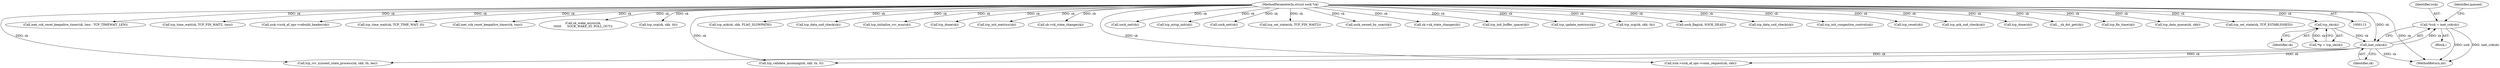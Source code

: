 digraph "0_linux_fdf5af0daf8019cec2396cdef8fb042d80fe71fa@pointer" {
"1000125" [label="(Call,*icsk = inet_csk(sk))"];
"1000127" [label="(Call,inet_csk(sk))"];
"1000122" [label="(Call,tcp_sk(sk))"];
"1000114" [label="(MethodParameterIn,struct sock *sk)"];
"1000557" [label="(MethodReturn,int)"];
"1000406" [label="(Call,inet_csk_reset_keepalive_timer(sk, tmo - TCP_TIMEWAIT_LEN))"];
"1000425" [label="(Call,tcp_time_wait(sk, TCP_FIN_WAIT2, tmo))"];
"1000125" [label="(Call,*icsk = inet_csk(sk))"];
"1000304" [label="(Call,icsk->icsk_af_ops->rebuild_header(sk))"];
"1000441" [label="(Call,tcp_time_wait(sk, TCP_TIME_WAIT, 0))"];
"1000131" [label="(Identifier,queued)"];
"1000420" [label="(Call,inet_csk_reset_keepalive_timer(sk, tmo))"];
"1000261" [label="(Call,sk_wake_async(sk,\n\t\t\t\t\t\t      SOCK_WAKE_IO, POLL_OUT))"];
"1000197" [label="(Call,tcp_urg(sk, skb, th))"];
"1000186" [label="(Call,tcp_rcv_synsent_state_process(sk, skb, th, len))"];
"1000230" [label="(Call,tcp_ack(sk, skb, FLAG_SLOWPATH))"];
"1000544" [label="(Call,tcp_data_snd_check(sk))"];
"1000317" [label="(Call,tcp_initialize_rcv_mss(sk))"];
"1000128" [label="(Identifier,sk)"];
"1000389" [label="(Call,tcp_done(sk))"];
"1000306" [label="(Call,tcp_init_metrics(sk))"];
"1000354" [label="(Call,sk->sk_state_change(sk))"];
"1000209" [label="(Call,tcp_validate_incoming(sk, skb, th, 0))"];
"1000392" [label="(Call,sock_net(sk))"];
"1000126" [label="(Identifier,icsk)"];
"1000123" [label="(Identifier,sk)"];
"1000315" [label="(Call,tcp_mtup_init(sk))"];
"1000522" [label="(Call,sock_net(sk))"];
"1000338" [label="(Call,tcp_set_state(sk, TCP_FIN_WAIT2))"];
"1000417" [label="(Call,sock_owned_by_user(sk))"];
"1000255" [label="(Call,sk->sk_state_change(sk))"];
"1000319" [label="(Call,tcp_init_buffer_space(sk))"];
"1000457" [label="(Call,tcp_update_metrics(sk))"];
"1000465" [label="(Call,tcp_urg(sk, skb, th))"];
"1000351" [label="(Call,sock_flag(sk, SOCK_DEAD))"];
"1000203" [label="(Call,tcp_data_snd_check(sk))"];
"1000120" [label="(Call,*tp = tcp_sk(sk))"];
"1000308" [label="(Call,tcp_init_congestion_control(sk))"];
"1000525" [label="(Call,tcp_reset(sk))"];
"1000546" [label="(Call,tcp_ack_snd_check(sk))"];
"1000122" [label="(Call,tcp_sk(sk))"];
"1000114" [label="(MethodParameterIn,struct sock *sk)"];
"1000459" [label="(Call,tcp_done(sk))"];
"1000347" [label="(Call,__sk_dst_get(sk))"];
"1000399" [label="(Call,tcp_fin_time(sk))"];
"1000530" [label="(Call,tcp_data_queue(sk, skb))"];
"1000252" [label="(Call,tcp_set_state(sk, TCP_ESTABLISHED))"];
"1000118" [label="(Block,)"];
"1000127" [label="(Call,inet_csk(sk))"];
"1000172" [label="(Call,icsk->icsk_af_ops->conn_request(sk, skb))"];
"1000125" -> "1000118"  [label="AST: "];
"1000125" -> "1000127"  [label="CFG: "];
"1000126" -> "1000125"  [label="AST: "];
"1000127" -> "1000125"  [label="AST: "];
"1000131" -> "1000125"  [label="CFG: "];
"1000125" -> "1000557"  [label="DDG: icsk"];
"1000125" -> "1000557"  [label="DDG: inet_csk(sk)"];
"1000127" -> "1000125"  [label="DDG: sk"];
"1000127" -> "1000128"  [label="CFG: "];
"1000128" -> "1000127"  [label="AST: "];
"1000127" -> "1000557"  [label="DDG: sk"];
"1000122" -> "1000127"  [label="DDG: sk"];
"1000114" -> "1000127"  [label="DDG: sk"];
"1000127" -> "1000172"  [label="DDG: sk"];
"1000127" -> "1000186"  [label="DDG: sk"];
"1000127" -> "1000209"  [label="DDG: sk"];
"1000122" -> "1000120"  [label="AST: "];
"1000122" -> "1000123"  [label="CFG: "];
"1000123" -> "1000122"  [label="AST: "];
"1000120" -> "1000122"  [label="CFG: "];
"1000122" -> "1000120"  [label="DDG: sk"];
"1000114" -> "1000122"  [label="DDG: sk"];
"1000114" -> "1000113"  [label="AST: "];
"1000114" -> "1000557"  [label="DDG: sk"];
"1000114" -> "1000172"  [label="DDG: sk"];
"1000114" -> "1000186"  [label="DDG: sk"];
"1000114" -> "1000197"  [label="DDG: sk"];
"1000114" -> "1000203"  [label="DDG: sk"];
"1000114" -> "1000209"  [label="DDG: sk"];
"1000114" -> "1000230"  [label="DDG: sk"];
"1000114" -> "1000252"  [label="DDG: sk"];
"1000114" -> "1000255"  [label="DDG: sk"];
"1000114" -> "1000261"  [label="DDG: sk"];
"1000114" -> "1000304"  [label="DDG: sk"];
"1000114" -> "1000306"  [label="DDG: sk"];
"1000114" -> "1000308"  [label="DDG: sk"];
"1000114" -> "1000315"  [label="DDG: sk"];
"1000114" -> "1000317"  [label="DDG: sk"];
"1000114" -> "1000319"  [label="DDG: sk"];
"1000114" -> "1000338"  [label="DDG: sk"];
"1000114" -> "1000347"  [label="DDG: sk"];
"1000114" -> "1000351"  [label="DDG: sk"];
"1000114" -> "1000354"  [label="DDG: sk"];
"1000114" -> "1000389"  [label="DDG: sk"];
"1000114" -> "1000392"  [label="DDG: sk"];
"1000114" -> "1000399"  [label="DDG: sk"];
"1000114" -> "1000406"  [label="DDG: sk"];
"1000114" -> "1000417"  [label="DDG: sk"];
"1000114" -> "1000420"  [label="DDG: sk"];
"1000114" -> "1000425"  [label="DDG: sk"];
"1000114" -> "1000441"  [label="DDG: sk"];
"1000114" -> "1000457"  [label="DDG: sk"];
"1000114" -> "1000459"  [label="DDG: sk"];
"1000114" -> "1000465"  [label="DDG: sk"];
"1000114" -> "1000522"  [label="DDG: sk"];
"1000114" -> "1000525"  [label="DDG: sk"];
"1000114" -> "1000530"  [label="DDG: sk"];
"1000114" -> "1000544"  [label="DDG: sk"];
"1000114" -> "1000546"  [label="DDG: sk"];
}
